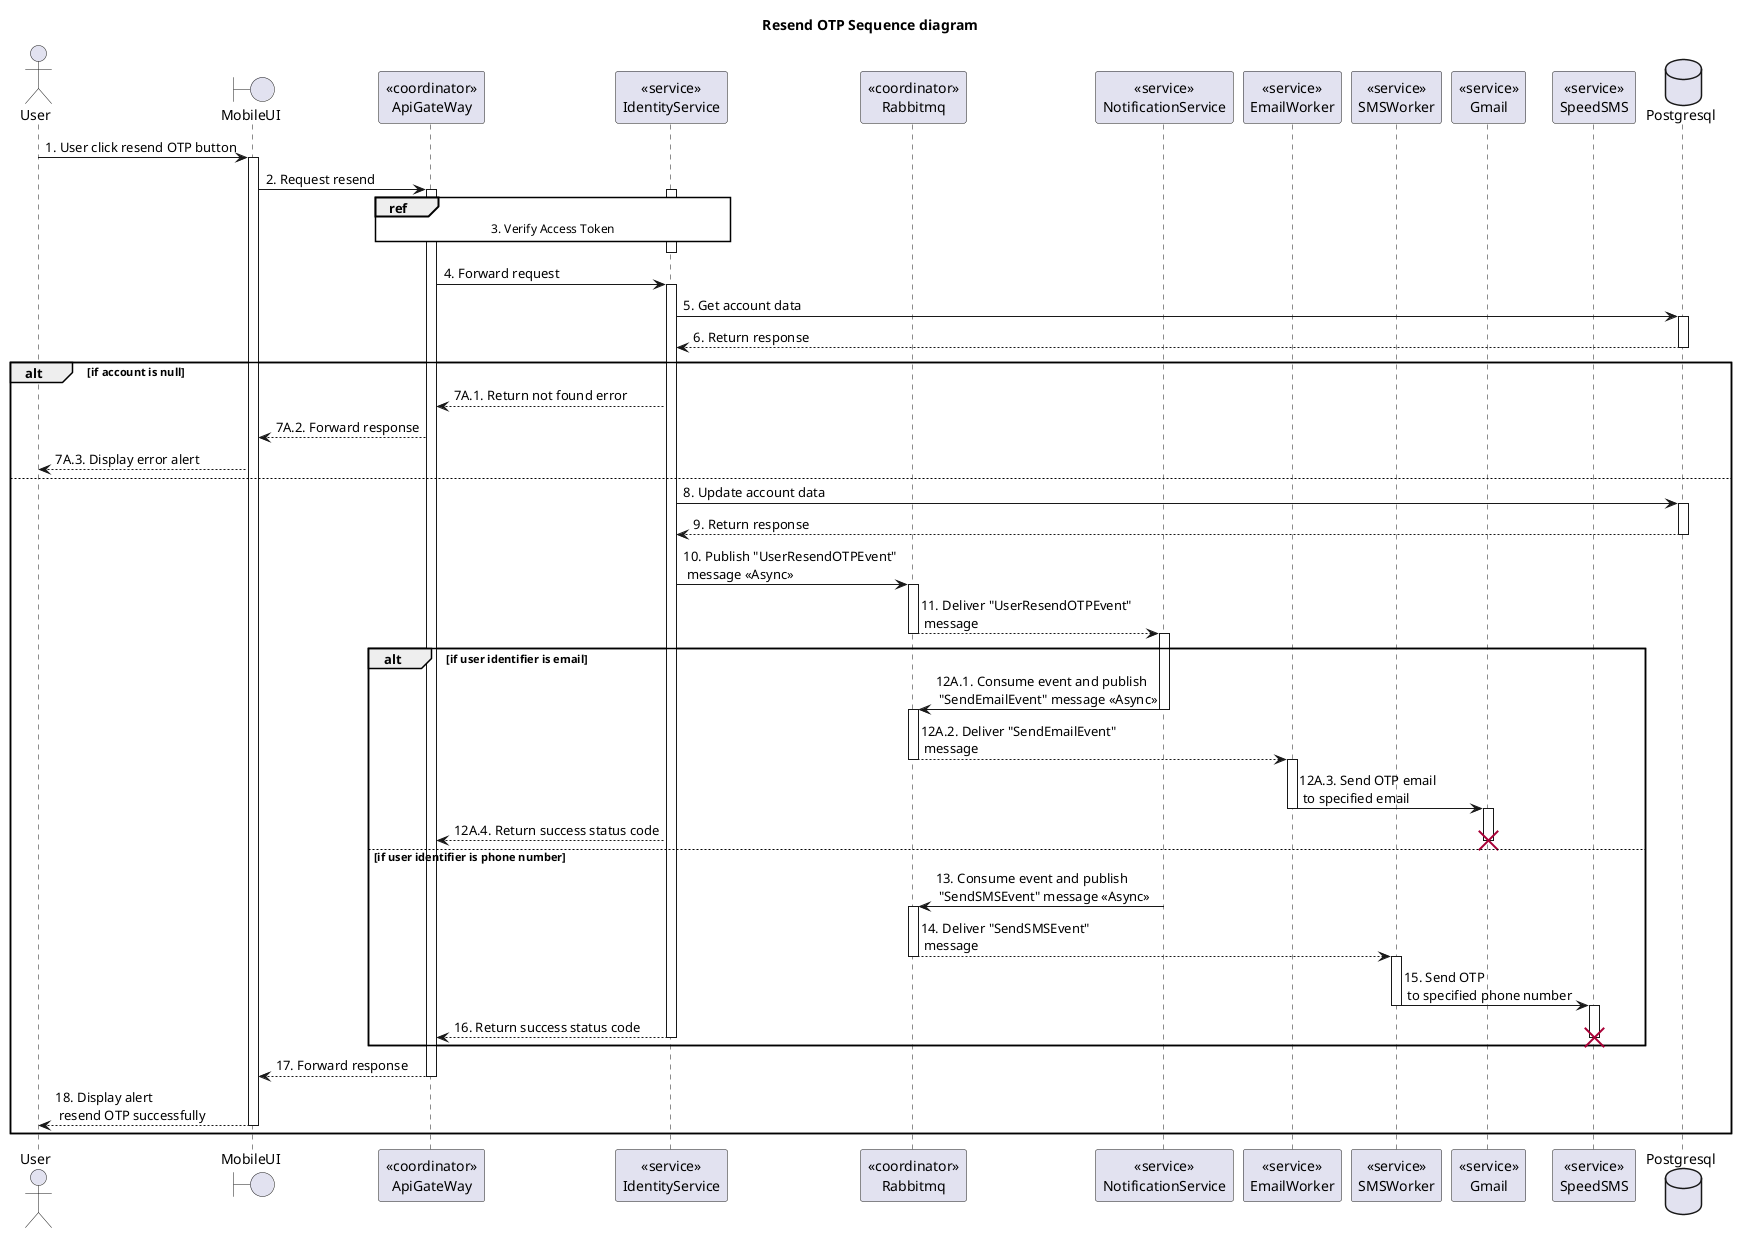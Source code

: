 @startuml Sequence
title "Resend OTP Sequence diagram"

<style>
  sequenceDiagram {
    reference {
      BackGroundColor white
    }
}
</style>

actor User
boundary MobileUI
participant "<<coordinator>>\nApiGateWay" as ApiGateway
participant "<<service>>\nIdentityService" as IdentityService
participant "<<coordinator>>\nRabbitmq"  as Rabbitmq
participant "<<service>>\nNotificationService" as NotificationService
participant "<<service>>\nEmailWorker" as EmailWorker
participant "<<service>>\nSMSWorker" as SMSWorker
participant "<<service>>\nGmail" as Gmail
participant "<<service>>\nSpeedSMS" as SpeedSMS

database Postgresql
User -> MobileUI++: 1. User click resend OTP button
MobileUI -> ApiGateway++: 2. Request resend

activate IdentityService
ref over ApiGateway, IdentityService: 3. Verify Access Token
ApiGateway -[hidden]-> IdentityService
deactivate IdentityService

ApiGateway -> IdentityService++: 4. Forward request
IdentityService -> Postgresql++: 5. Get account data
IdentityService <-- Postgresql--: 6. Return response

alt if account is null
  ApiGateway <-- IdentityService: 7A.1. Return not found error
  MobileUI <-- ApiGateway: 7A.2. Forward response
  User <-- MobileUI: 7A.3. Display error alert
else
  IdentityService -> Postgresql++: 8. Update account data
  IdentityService <-- Postgresql--: 9. Return response
  IdentityService -> Rabbitmq: 10. Publish "UserResendOTPEvent"\n message <<Async>>
  activate Rabbitmq
  Rabbitmq --> NotificationService: 11. Deliver "UserResendOTPEvent"\n message
  deactivate Rabbitmq
  activate NotificationService

  alt if user identifier is email
    NotificationService -> Rabbitmq: 12A.1. Consume event and publish \n "SendEmailEvent" message <<Async>>
    deactivate NotificationService
    activate Rabbitmq
    Rabbitmq --> EmailWorker: 12A.2. Deliver "SendEmailEvent"\n message
    deactivate Rabbitmq
    activate EmailWorker
    EmailWorker -> Gmail: 12A.3. Send OTP email\n to specified email
    deactivate EmailWorker
    activate Gmail
  
    ApiGateway <-- IdentityService: 12A.4. Return success status code
    deactivate Gmail
    destroy Gmail
  else if user identifier is phone number
    NotificationService -> Rabbitmq: 13. Consume event and publish \n "SendSMSEvent" message <<Async>>
    deactivate NotificationService
    activate Rabbitmq
    Rabbitmq --> SMSWorker: 14. Deliver "SendSMSEvent"\n message
    deactivate Rabbitmq
    activate SMSWorker
    SMSWorker -> SpeedSMS: 15. Send OTP \n to specified phone number
    deactivate SMSWorker
    activate SpeedSMS
  
    ApiGateway <-- IdentityService--: 16. Return success status code
    deactivate SpeedSMS
    destroy SpeedSMS
  end
  MobileUI <-- ApiGateway--: 17. Forward response
  User <-- MobileUI--: 18. Display alert\n resend OTP successfully
end

@enduml
